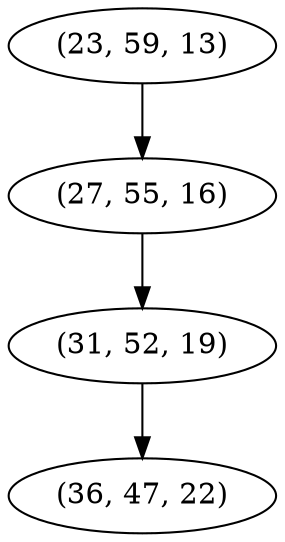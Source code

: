 digraph tree {
    "(23, 59, 13)";
    "(27, 55, 16)";
    "(31, 52, 19)";
    "(36, 47, 22)";
    "(23, 59, 13)" -> "(27, 55, 16)";
    "(27, 55, 16)" -> "(31, 52, 19)";
    "(31, 52, 19)" -> "(36, 47, 22)";
}
